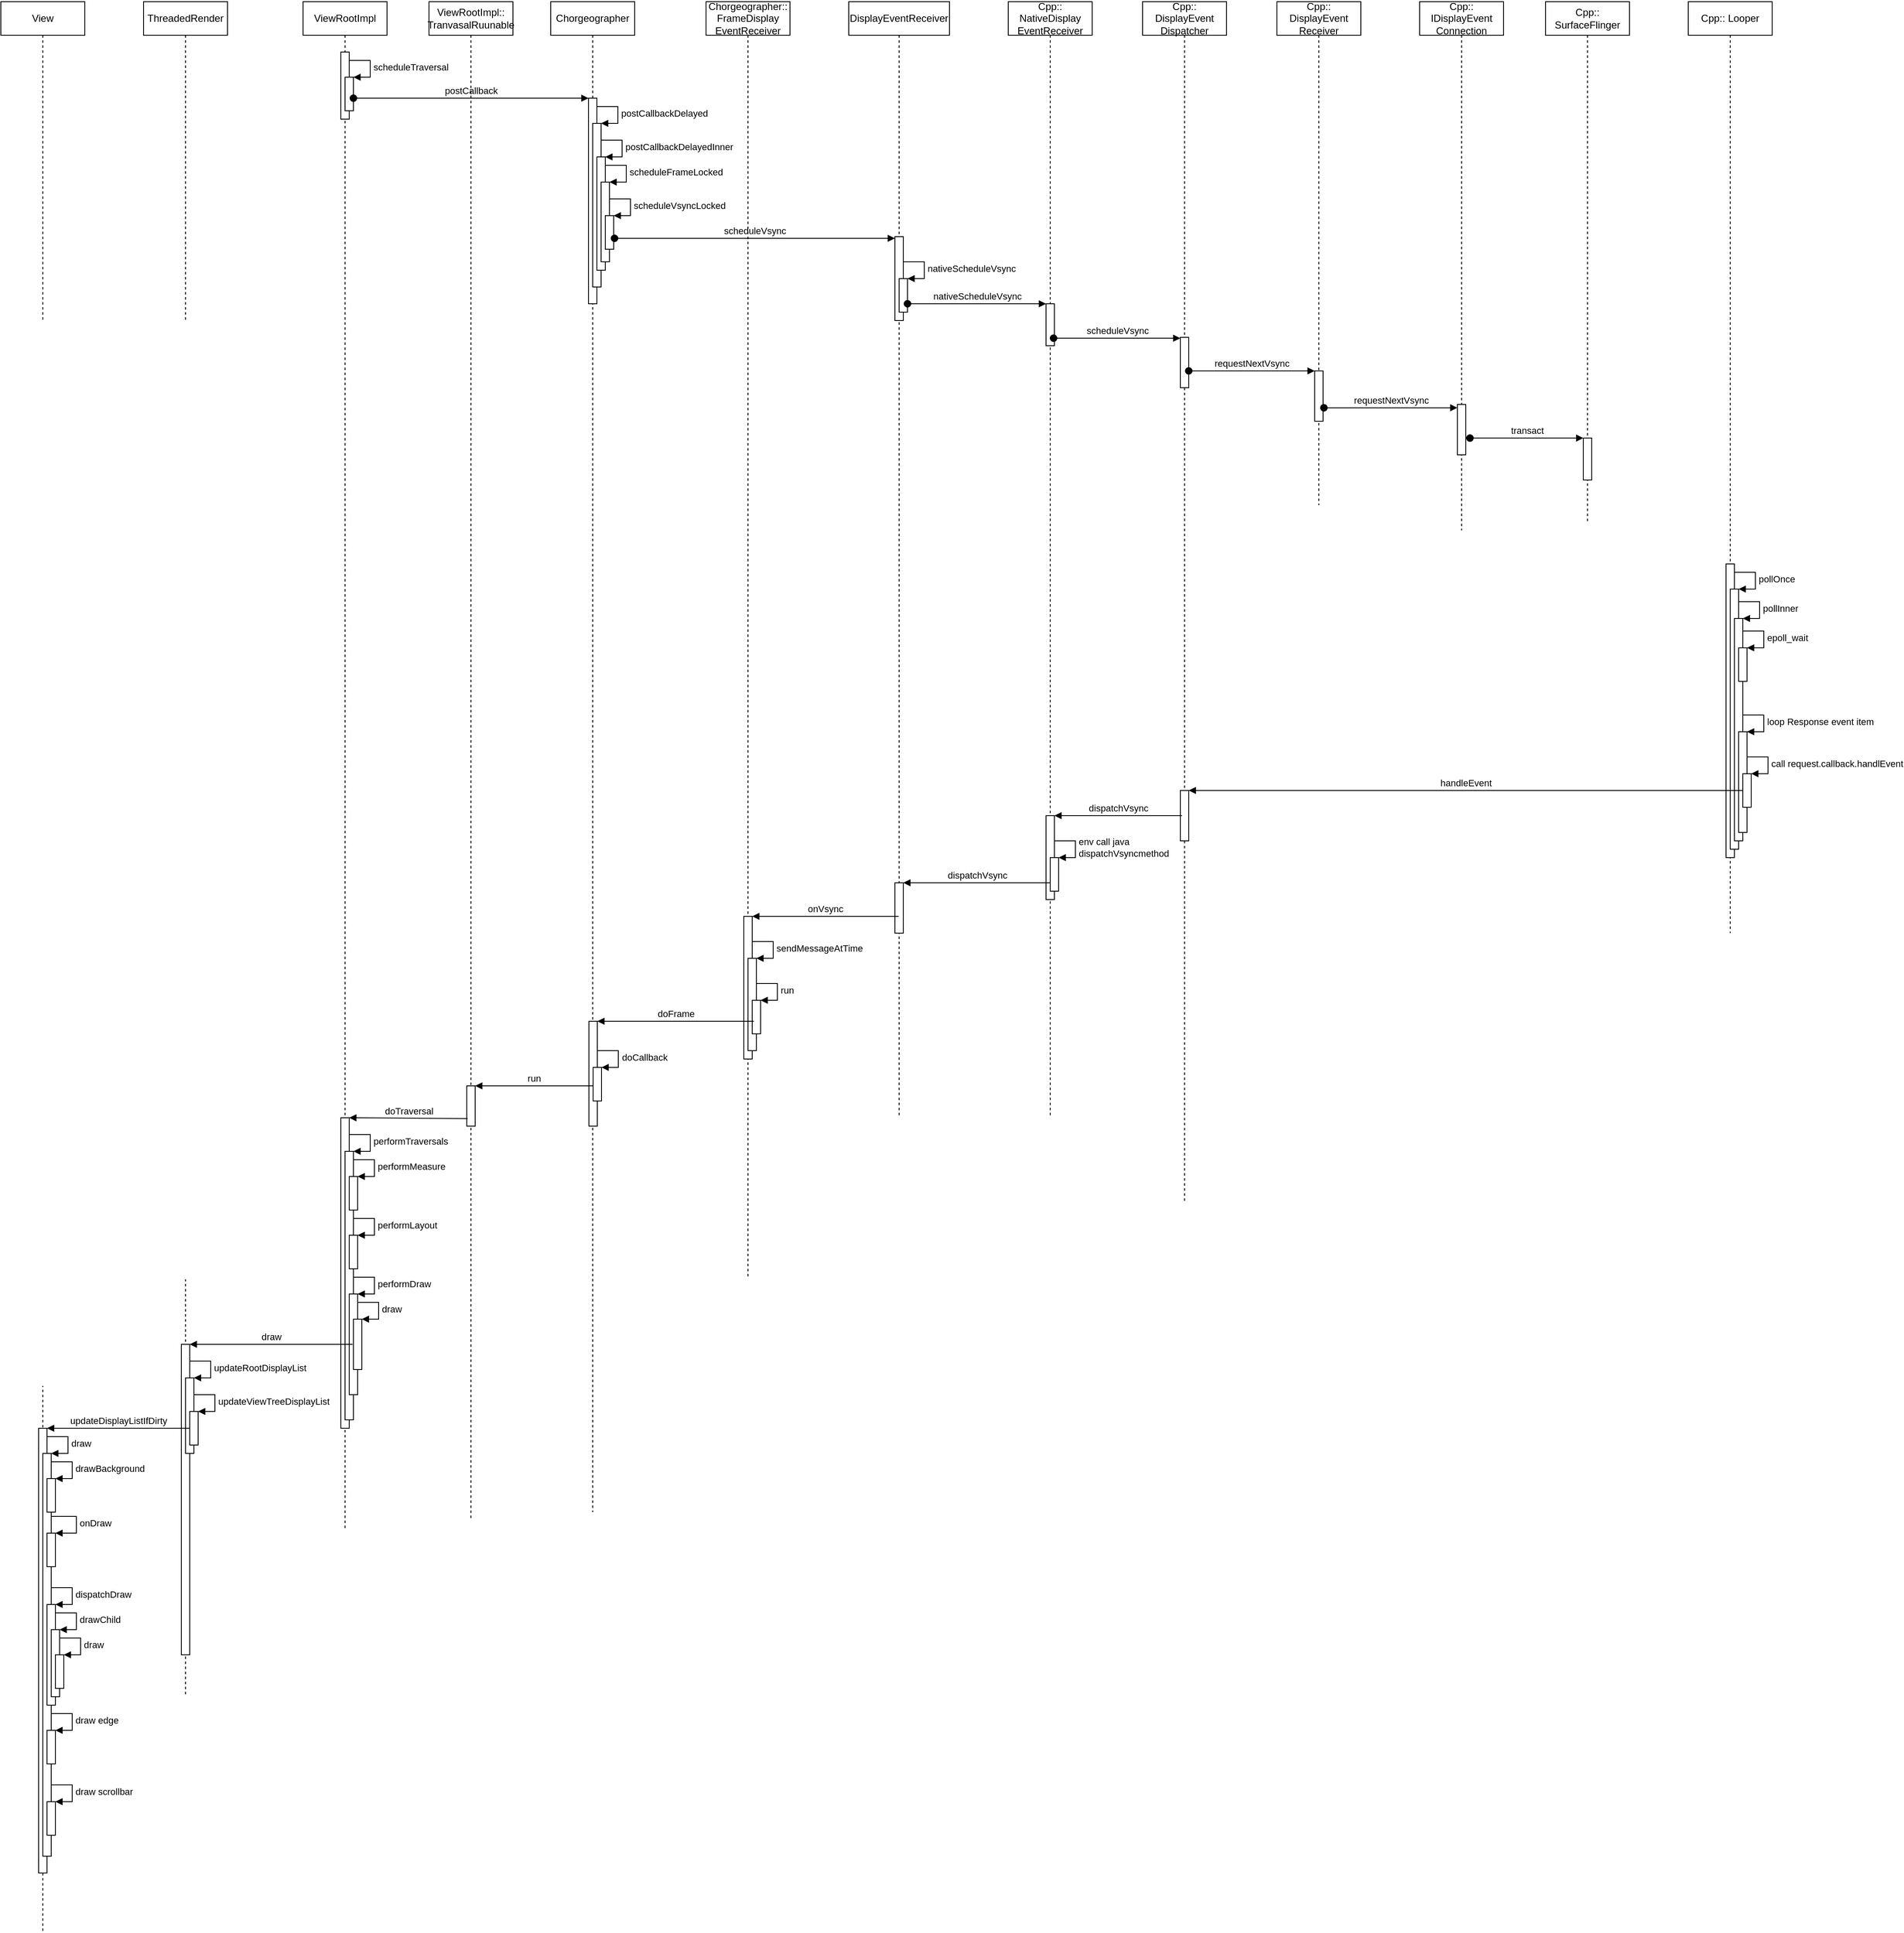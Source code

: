 <mxfile version="10.7.7" type="device"><diagram name="Page-1" id="13e1069c-82ec-6db2-03f1-153e76fe0fe0"><mxGraphModel dx="2174" dy="840" grid="1" gridSize="10" guides="1" tooltips="1" connect="1" arrows="1" fold="1" page="1" pageScale="1" pageWidth="1100" pageHeight="850" background="#ffffff" math="0" shadow="0"><root><mxCell id="0"/><mxCell id="1" parent="0"/><mxCell id="ixhR6uDRjMeIVwpmmOLT-1" value="ViewRootImpl" style="shape=umlLifeline;perimeter=lifelinePerimeter;whiteSpace=wrap;html=1;container=1;collapsible=0;recursiveResize=0;outlineConnect=0;" parent="1" vertex="1"><mxGeometry x="-340" width="100" height="1820" as="geometry"/></mxCell><mxCell id="ixhR6uDRjMeIVwpmmOLT-17" value="" style="html=1;points=[];perimeter=orthogonalPerimeter;" parent="ixhR6uDRjMeIVwpmmOLT-1" vertex="1"><mxGeometry x="45" y="60" width="10" height="80" as="geometry"/></mxCell><mxCell id="ixhR6uDRjMeIVwpmmOLT-18" value="" style="html=1;points=[];perimeter=orthogonalPerimeter;" parent="ixhR6uDRjMeIVwpmmOLT-1" vertex="1"><mxGeometry x="50" y="90" width="10" height="40" as="geometry"/></mxCell><mxCell id="ixhR6uDRjMeIVwpmmOLT-19" value="scheduleTraversal" style="edgeStyle=orthogonalEdgeStyle;html=1;align=left;spacingLeft=2;endArrow=block;rounded=0;entryX=1;entryY=0;" parent="ixhR6uDRjMeIVwpmmOLT-1" target="ixhR6uDRjMeIVwpmmOLT-18" edge="1"><mxGeometry relative="1" as="geometry"><mxPoint x="55" y="70" as="sourcePoint"/><Array as="points"><mxPoint x="80" y="70"/></Array></mxGeometry></mxCell><mxCell id="ixhR6uDRjMeIVwpmmOLT-92" value="" style="html=1;points=[];perimeter=orthogonalPerimeter;" parent="ixhR6uDRjMeIVwpmmOLT-1" vertex="1"><mxGeometry x="45" y="1330" width="10" height="370" as="geometry"/></mxCell><mxCell id="ixhR6uDRjMeIVwpmmOLT-95" value="" style="html=1;points=[];perimeter=orthogonalPerimeter;" parent="ixhR6uDRjMeIVwpmmOLT-1" vertex="1"><mxGeometry x="50" y="1370" width="10" height="320" as="geometry"/></mxCell><mxCell id="ixhR6uDRjMeIVwpmmOLT-96" value="performTraversals" style="edgeStyle=orthogonalEdgeStyle;html=1;align=left;spacingLeft=2;endArrow=block;rounded=0;entryX=1;entryY=0;" parent="ixhR6uDRjMeIVwpmmOLT-1" target="ixhR6uDRjMeIVwpmmOLT-95" edge="1"><mxGeometry relative="1" as="geometry"><mxPoint x="55" y="1350" as="sourcePoint"/><Array as="points"><mxPoint x="80" y="1350"/></Array></mxGeometry></mxCell><mxCell id="ixhR6uDRjMeIVwpmmOLT-97" value="" style="html=1;points=[];perimeter=orthogonalPerimeter;" parent="ixhR6uDRjMeIVwpmmOLT-1" vertex="1"><mxGeometry x="55" y="1400" width="10" height="40" as="geometry"/></mxCell><mxCell id="ixhR6uDRjMeIVwpmmOLT-98" value="performMeasure" style="edgeStyle=orthogonalEdgeStyle;html=1;align=left;spacingLeft=2;endArrow=block;rounded=0;entryX=1;entryY=0;" parent="ixhR6uDRjMeIVwpmmOLT-1" target="ixhR6uDRjMeIVwpmmOLT-97" edge="1"><mxGeometry relative="1" as="geometry"><mxPoint x="60" y="1380" as="sourcePoint"/><Array as="points"><mxPoint x="85" y="1380"/></Array></mxGeometry></mxCell><mxCell id="ixhR6uDRjMeIVwpmmOLT-99" value="" style="html=1;points=[];perimeter=orthogonalPerimeter;" parent="ixhR6uDRjMeIVwpmmOLT-1" vertex="1"><mxGeometry x="55" y="1470" width="10" height="40" as="geometry"/></mxCell><mxCell id="ixhR6uDRjMeIVwpmmOLT-100" value="performLayout" style="edgeStyle=orthogonalEdgeStyle;html=1;align=left;spacingLeft=2;endArrow=block;rounded=0;entryX=1;entryY=0;" parent="ixhR6uDRjMeIVwpmmOLT-1" target="ixhR6uDRjMeIVwpmmOLT-99" edge="1"><mxGeometry relative="1" as="geometry"><mxPoint x="60" y="1450" as="sourcePoint"/><Array as="points"><mxPoint x="85" y="1450"/></Array></mxGeometry></mxCell><mxCell id="ixhR6uDRjMeIVwpmmOLT-101" value="" style="html=1;points=[];perimeter=orthogonalPerimeter;" parent="ixhR6uDRjMeIVwpmmOLT-1" vertex="1"><mxGeometry x="55" y="1540" width="10" height="120" as="geometry"/></mxCell><mxCell id="ixhR6uDRjMeIVwpmmOLT-102" value="performDraw" style="edgeStyle=orthogonalEdgeStyle;html=1;align=left;spacingLeft=2;endArrow=block;rounded=0;entryX=1;entryY=0;" parent="ixhR6uDRjMeIVwpmmOLT-1" target="ixhR6uDRjMeIVwpmmOLT-101" edge="1"><mxGeometry relative="1" as="geometry"><mxPoint x="60" y="1520" as="sourcePoint"/><Array as="points"><mxPoint x="85" y="1520"/></Array></mxGeometry></mxCell><mxCell id="ixhR6uDRjMeIVwpmmOLT-103" value="" style="html=1;points=[];perimeter=orthogonalPerimeter;" parent="ixhR6uDRjMeIVwpmmOLT-1" vertex="1"><mxGeometry x="60" y="1570" width="10" height="60" as="geometry"/></mxCell><mxCell id="ixhR6uDRjMeIVwpmmOLT-104" value="draw" style="edgeStyle=orthogonalEdgeStyle;html=1;align=left;spacingLeft=2;endArrow=block;rounded=0;entryX=1;entryY=0;" parent="ixhR6uDRjMeIVwpmmOLT-1" target="ixhR6uDRjMeIVwpmmOLT-103" edge="1"><mxGeometry relative="1" as="geometry"><mxPoint x="65" y="1550" as="sourcePoint"/><Array as="points"><mxPoint x="90" y="1550"/></Array></mxGeometry></mxCell><mxCell id="ixhR6uDRjMeIVwpmmOLT-2" value="DisplayEventReceiver" style="shape=umlLifeline;perimeter=lifelinePerimeter;whiteSpace=wrap;html=1;container=1;collapsible=0;recursiveResize=0;outlineConnect=0;" parent="1" vertex="1"><mxGeometry x="310" width="120" height="1330" as="geometry"/></mxCell><mxCell id="ixhR6uDRjMeIVwpmmOLT-34" value="" style="html=1;points=[];perimeter=orthogonalPerimeter;" parent="ixhR6uDRjMeIVwpmmOLT-2" vertex="1"><mxGeometry x="55" y="280" width="10" height="100" as="geometry"/></mxCell><mxCell id="ixhR6uDRjMeIVwpmmOLT-36" value="" style="html=1;points=[];perimeter=orthogonalPerimeter;" parent="ixhR6uDRjMeIVwpmmOLT-2" vertex="1"><mxGeometry x="60" y="330" width="10" height="40" as="geometry"/></mxCell><mxCell id="ixhR6uDRjMeIVwpmmOLT-37" value="nativeScheduleVsync" style="edgeStyle=orthogonalEdgeStyle;html=1;align=left;spacingLeft=2;endArrow=block;rounded=0;entryX=1;entryY=0;" parent="ixhR6uDRjMeIVwpmmOLT-2" target="ixhR6uDRjMeIVwpmmOLT-36" edge="1"><mxGeometry relative="1" as="geometry"><mxPoint x="65" y="310" as="sourcePoint"/><Array as="points"><mxPoint x="90" y="310"/></Array></mxGeometry></mxCell><mxCell id="ixhR6uDRjMeIVwpmmOLT-70" value="" style="html=1;points=[];perimeter=orthogonalPerimeter;" parent="ixhR6uDRjMeIVwpmmOLT-2" vertex="1"><mxGeometry x="55" y="1050" width="10" height="60" as="geometry"/></mxCell><mxCell id="ixhR6uDRjMeIVwpmmOLT-3" value="Cpp:: NativeDisplay&lt;br&gt;EventReceiver" style="shape=umlLifeline;perimeter=lifelinePerimeter;whiteSpace=wrap;html=1;container=1;collapsible=0;recursiveResize=0;outlineConnect=0;" parent="1" vertex="1"><mxGeometry x="500" width="100" height="1330" as="geometry"/></mxCell><mxCell id="ixhR6uDRjMeIVwpmmOLT-38" value="" style="html=1;points=[];perimeter=orthogonalPerimeter;" parent="ixhR6uDRjMeIVwpmmOLT-3" vertex="1"><mxGeometry x="45" y="360" width="10" height="50" as="geometry"/></mxCell><mxCell id="ixhR6uDRjMeIVwpmmOLT-65" value="" style="html=1;points=[];perimeter=orthogonalPerimeter;" parent="ixhR6uDRjMeIVwpmmOLT-3" vertex="1"><mxGeometry x="45" y="970" width="10" height="100" as="geometry"/></mxCell><mxCell id="ixhR6uDRjMeIVwpmmOLT-68" value="" style="html=1;points=[];perimeter=orthogonalPerimeter;" parent="ixhR6uDRjMeIVwpmmOLT-3" vertex="1"><mxGeometry x="50" y="1020" width="10" height="40" as="geometry"/></mxCell><mxCell id="ixhR6uDRjMeIVwpmmOLT-69" value="env call java &lt;br&gt;dispatchVsyncmethod&lt;br&gt;" style="edgeStyle=orthogonalEdgeStyle;html=1;align=left;spacingLeft=2;endArrow=block;rounded=0;entryX=1;entryY=0;" parent="ixhR6uDRjMeIVwpmmOLT-3" target="ixhR6uDRjMeIVwpmmOLT-68" edge="1"><mxGeometry relative="1" as="geometry"><mxPoint x="55" y="1000" as="sourcePoint"/><Array as="points"><mxPoint x="80" y="1000"/></Array></mxGeometry></mxCell><mxCell id="ixhR6uDRjMeIVwpmmOLT-5" value="Cpp:: DisplayEvent&lt;br&gt;Dispatcher" style="shape=umlLifeline;perimeter=lifelinePerimeter;whiteSpace=wrap;html=1;container=1;collapsible=0;recursiveResize=0;outlineConnect=0;" parent="1" vertex="1"><mxGeometry x="660" width="100" height="1430" as="geometry"/></mxCell><mxCell id="ixhR6uDRjMeIVwpmmOLT-40" value="" style="html=1;points=[];perimeter=orthogonalPerimeter;" parent="ixhR6uDRjMeIVwpmmOLT-5" vertex="1"><mxGeometry x="45" y="400" width="10" height="60" as="geometry"/></mxCell><mxCell id="ixhR6uDRjMeIVwpmmOLT-61" value="" style="html=1;points=[];perimeter=orthogonalPerimeter;" parent="ixhR6uDRjMeIVwpmmOLT-5" vertex="1"><mxGeometry x="45" y="940" width="10" height="60" as="geometry"/></mxCell><mxCell id="ixhR6uDRjMeIVwpmmOLT-7" value="Cpp:: Looper" style="shape=umlLifeline;perimeter=lifelinePerimeter;whiteSpace=wrap;html=1;container=1;collapsible=0;recursiveResize=0;outlineConnect=0;" parent="1" vertex="1"><mxGeometry x="1310" width="100" height="1110" as="geometry"/></mxCell><mxCell id="ixhR6uDRjMeIVwpmmOLT-49" value="" style="html=1;points=[];perimeter=orthogonalPerimeter;" parent="ixhR6uDRjMeIVwpmmOLT-7" vertex="1"><mxGeometry x="45" y="670" width="10" height="350" as="geometry"/></mxCell><mxCell id="ixhR6uDRjMeIVwpmmOLT-50" value="" style="html=1;points=[];perimeter=orthogonalPerimeter;" parent="ixhR6uDRjMeIVwpmmOLT-7" vertex="1"><mxGeometry x="50" y="700" width="10" height="310" as="geometry"/></mxCell><mxCell id="ixhR6uDRjMeIVwpmmOLT-51" value="pollOnce" style="edgeStyle=orthogonalEdgeStyle;html=1;align=left;spacingLeft=2;endArrow=block;rounded=0;entryX=1;entryY=0;" parent="ixhR6uDRjMeIVwpmmOLT-7" target="ixhR6uDRjMeIVwpmmOLT-50" edge="1"><mxGeometry relative="1" as="geometry"><mxPoint x="55" y="680" as="sourcePoint"/><Array as="points"><mxPoint x="80" y="680"/></Array></mxGeometry></mxCell><mxCell id="ixhR6uDRjMeIVwpmmOLT-52" value="" style="html=1;points=[];perimeter=orthogonalPerimeter;" parent="ixhR6uDRjMeIVwpmmOLT-7" vertex="1"><mxGeometry x="55" y="735" width="10" height="265" as="geometry"/></mxCell><mxCell id="ixhR6uDRjMeIVwpmmOLT-53" value="pollInner" style="edgeStyle=orthogonalEdgeStyle;html=1;align=left;spacingLeft=2;endArrow=block;rounded=0;entryX=1;entryY=0;" parent="ixhR6uDRjMeIVwpmmOLT-7" target="ixhR6uDRjMeIVwpmmOLT-52" edge="1"><mxGeometry relative="1" as="geometry"><mxPoint x="60" y="715" as="sourcePoint"/><Array as="points"><mxPoint x="85" y="715"/></Array></mxGeometry></mxCell><mxCell id="ixhR6uDRjMeIVwpmmOLT-54" value="" style="html=1;points=[];perimeter=orthogonalPerimeter;" parent="ixhR6uDRjMeIVwpmmOLT-7" vertex="1"><mxGeometry x="60" y="770" width="10" height="40" as="geometry"/></mxCell><mxCell id="ixhR6uDRjMeIVwpmmOLT-55" value="epoll_wait" style="edgeStyle=orthogonalEdgeStyle;html=1;align=left;spacingLeft=2;endArrow=block;rounded=0;entryX=1;entryY=0;" parent="ixhR6uDRjMeIVwpmmOLT-7" target="ixhR6uDRjMeIVwpmmOLT-54" edge="1"><mxGeometry relative="1" as="geometry"><mxPoint x="65" y="750" as="sourcePoint"/><Array as="points"><mxPoint x="90" y="750"/></Array></mxGeometry></mxCell><mxCell id="ixhR6uDRjMeIVwpmmOLT-57" value="" style="html=1;points=[];perimeter=orthogonalPerimeter;" parent="ixhR6uDRjMeIVwpmmOLT-7" vertex="1"><mxGeometry x="60" y="870" width="10" height="120" as="geometry"/></mxCell><mxCell id="ixhR6uDRjMeIVwpmmOLT-58" value="loop Response event item" style="edgeStyle=orthogonalEdgeStyle;html=1;align=left;spacingLeft=2;endArrow=block;rounded=0;entryX=1;entryY=0;" parent="ixhR6uDRjMeIVwpmmOLT-7" target="ixhR6uDRjMeIVwpmmOLT-57" edge="1"><mxGeometry relative="1" as="geometry"><mxPoint x="65" y="850" as="sourcePoint"/><Array as="points"><mxPoint x="90" y="850"/></Array></mxGeometry></mxCell><mxCell id="ixhR6uDRjMeIVwpmmOLT-59" value="" style="html=1;points=[];perimeter=orthogonalPerimeter;" parent="ixhR6uDRjMeIVwpmmOLT-7" vertex="1"><mxGeometry x="65" y="920" width="10" height="40" as="geometry"/></mxCell><mxCell id="ixhR6uDRjMeIVwpmmOLT-60" value="call request.callback.handlEvent" style="edgeStyle=orthogonalEdgeStyle;html=1;align=left;spacingLeft=2;endArrow=block;rounded=0;entryX=1;entryY=0;" parent="ixhR6uDRjMeIVwpmmOLT-7" target="ixhR6uDRjMeIVwpmmOLT-59" edge="1"><mxGeometry relative="1" as="geometry"><mxPoint x="70" y="900" as="sourcePoint"/><Array as="points"><mxPoint x="95" y="900"/></Array></mxGeometry></mxCell><mxCell id="ixhR6uDRjMeIVwpmmOLT-11" value="Cpp:: SurfaceFlinger" style="shape=umlLifeline;perimeter=lifelinePerimeter;whiteSpace=wrap;html=1;container=1;collapsible=0;recursiveResize=0;outlineConnect=0;" parent="1" vertex="1"><mxGeometry x="1140" width="100" height="620" as="geometry"/></mxCell><mxCell id="ixhR6uDRjMeIVwpmmOLT-47" value="" style="html=1;points=[];perimeter=orthogonalPerimeter;" parent="ixhR6uDRjMeIVwpmmOLT-11" vertex="1"><mxGeometry x="45" y="520" width="10" height="50" as="geometry"/></mxCell><mxCell id="ixhR6uDRjMeIVwpmmOLT-9" value="Cpp:: DisplayEvent&lt;br&gt;Receiver" style="shape=umlLifeline;perimeter=lifelinePerimeter;whiteSpace=wrap;html=1;container=1;collapsible=0;recursiveResize=0;outlineConnect=0;" parent="1" vertex="1"><mxGeometry x="820" width="100" height="600" as="geometry"/></mxCell><mxCell id="ixhR6uDRjMeIVwpmmOLT-42" value="" style="html=1;points=[];perimeter=orthogonalPerimeter;" parent="ixhR6uDRjMeIVwpmmOLT-9" vertex="1"><mxGeometry x="45" y="440" width="10" height="60" as="geometry"/></mxCell><mxCell id="ixhR6uDRjMeIVwpmmOLT-16" value="Chorgeographer" style="shape=umlLifeline;perimeter=lifelinePerimeter;whiteSpace=wrap;html=1;container=1;collapsible=0;recursiveResize=0;outlineConnect=0;" parent="1" vertex="1"><mxGeometry x="-45" width="100" height="1800" as="geometry"/></mxCell><mxCell id="ixhR6uDRjMeIVwpmmOLT-20" value="" style="html=1;points=[];perimeter=orthogonalPerimeter;" parent="ixhR6uDRjMeIVwpmmOLT-16" vertex="1"><mxGeometry x="45" y="115" width="10" height="245" as="geometry"/></mxCell><mxCell id="ixhR6uDRjMeIVwpmmOLT-22" value="" style="html=1;points=[];perimeter=orthogonalPerimeter;" parent="ixhR6uDRjMeIVwpmmOLT-16" vertex="1"><mxGeometry x="50" y="145" width="10" height="195" as="geometry"/></mxCell><mxCell id="ixhR6uDRjMeIVwpmmOLT-23" value="postCallbackDelayed" style="edgeStyle=orthogonalEdgeStyle;html=1;align=left;spacingLeft=2;endArrow=block;rounded=0;entryX=1;entryY=0;" parent="ixhR6uDRjMeIVwpmmOLT-16" target="ixhR6uDRjMeIVwpmmOLT-22" edge="1"><mxGeometry relative="1" as="geometry"><mxPoint x="55" y="125" as="sourcePoint"/><Array as="points"><mxPoint x="80" y="125"/></Array></mxGeometry></mxCell><mxCell id="ixhR6uDRjMeIVwpmmOLT-26" value="" style="html=1;points=[];perimeter=orthogonalPerimeter;" parent="ixhR6uDRjMeIVwpmmOLT-16" vertex="1"><mxGeometry x="55" y="185" width="10" height="135" as="geometry"/></mxCell><mxCell id="ixhR6uDRjMeIVwpmmOLT-27" value="postCallbackDelayedInner" style="edgeStyle=orthogonalEdgeStyle;html=1;align=left;spacingLeft=2;endArrow=block;rounded=0;entryX=1;entryY=0;" parent="ixhR6uDRjMeIVwpmmOLT-16" target="ixhR6uDRjMeIVwpmmOLT-26" edge="1"><mxGeometry relative="1" as="geometry"><mxPoint x="60" y="165" as="sourcePoint"/><Array as="points"><mxPoint x="85" y="165"/></Array></mxGeometry></mxCell><mxCell id="ixhR6uDRjMeIVwpmmOLT-30" value="" style="html=1;points=[];perimeter=orthogonalPerimeter;" parent="ixhR6uDRjMeIVwpmmOLT-16" vertex="1"><mxGeometry x="60" y="215" width="10" height="95" as="geometry"/></mxCell><mxCell id="ixhR6uDRjMeIVwpmmOLT-31" value="scheduleFrameLocked" style="edgeStyle=orthogonalEdgeStyle;html=1;align=left;spacingLeft=2;endArrow=block;rounded=0;entryX=1;entryY=0;" parent="ixhR6uDRjMeIVwpmmOLT-16" target="ixhR6uDRjMeIVwpmmOLT-30" edge="1"><mxGeometry relative="1" as="geometry"><mxPoint x="65" y="195" as="sourcePoint"/><Array as="points"><mxPoint x="90" y="195"/></Array></mxGeometry></mxCell><mxCell id="ixhR6uDRjMeIVwpmmOLT-32" value="" style="html=1;points=[];perimeter=orthogonalPerimeter;" parent="ixhR6uDRjMeIVwpmmOLT-16" vertex="1"><mxGeometry x="65" y="255" width="10" height="40" as="geometry"/></mxCell><mxCell id="ixhR6uDRjMeIVwpmmOLT-33" value="scheduleVsyncLocked" style="edgeStyle=orthogonalEdgeStyle;html=1;align=left;spacingLeft=2;endArrow=block;rounded=0;entryX=1;entryY=0;" parent="ixhR6uDRjMeIVwpmmOLT-16" target="ixhR6uDRjMeIVwpmmOLT-32" edge="1"><mxGeometry relative="1" as="geometry"><mxPoint x="70" y="235" as="sourcePoint"/><Array as="points"><mxPoint x="95" y="235"/></Array></mxGeometry></mxCell><mxCell id="ixhR6uDRjMeIVwpmmOLT-21" value="postCallback" style="html=1;verticalAlign=bottom;startArrow=oval;endArrow=block;startSize=8;exitX=1;exitY=0.625;exitDx=0;exitDy=0;exitPerimeter=0;" parent="1" source="ixhR6uDRjMeIVwpmmOLT-18" target="ixhR6uDRjMeIVwpmmOLT-20" edge="1"><mxGeometry relative="1" as="geometry"><mxPoint x="-60" y="115" as="sourcePoint"/></mxGeometry></mxCell><mxCell id="ixhR6uDRjMeIVwpmmOLT-35" value="scheduleVsync" style="html=1;verticalAlign=bottom;startArrow=oval;endArrow=block;startSize=8;exitX=1.1;exitY=0.675;exitDx=0;exitDy=0;exitPerimeter=0;" parent="1" source="ixhR6uDRjMeIVwpmmOLT-32" target="ixhR6uDRjMeIVwpmmOLT-34" edge="1"><mxGeometry relative="1" as="geometry"><mxPoint x="305" y="280" as="sourcePoint"/></mxGeometry></mxCell><mxCell id="ixhR6uDRjMeIVwpmmOLT-39" value="nativeScheduleVsync" style="html=1;verticalAlign=bottom;startArrow=oval;endArrow=block;startSize=8;" parent="1" source="ixhR6uDRjMeIVwpmmOLT-36" target="ixhR6uDRjMeIVwpmmOLT-38" edge="1"><mxGeometry relative="1" as="geometry"><mxPoint x="485" y="360" as="sourcePoint"/></mxGeometry></mxCell><mxCell id="ixhR6uDRjMeIVwpmmOLT-41" value="scheduleVsync" style="html=1;verticalAlign=bottom;startArrow=oval;endArrow=block;startSize=8;exitX=0.9;exitY=0.82;exitDx=0;exitDy=0;exitPerimeter=0;" parent="1" source="ixhR6uDRjMeIVwpmmOLT-38" target="ixhR6uDRjMeIVwpmmOLT-40" edge="1"><mxGeometry relative="1" as="geometry"><mxPoint x="645" y="400" as="sourcePoint"/></mxGeometry></mxCell><mxCell id="ixhR6uDRjMeIVwpmmOLT-43" value="requestNextVsync" style="html=1;verticalAlign=bottom;startArrow=oval;endArrow=block;startSize=8;" parent="1" source="ixhR6uDRjMeIVwpmmOLT-40" target="ixhR6uDRjMeIVwpmmOLT-42" edge="1"><mxGeometry relative="1" as="geometry"><mxPoint x="805" y="440" as="sourcePoint"/></mxGeometry></mxCell><mxCell id="ixhR6uDRjMeIVwpmmOLT-44" value="Cpp::&lt;br&gt;IDisplayEvent&lt;br&gt;Connection&lt;br&gt;" style="shape=umlLifeline;perimeter=lifelinePerimeter;whiteSpace=wrap;html=1;container=1;collapsible=0;recursiveResize=0;outlineConnect=0;" parent="1" vertex="1"><mxGeometry x="990" width="100" height="630" as="geometry"/></mxCell><mxCell id="ixhR6uDRjMeIVwpmmOLT-45" value="" style="html=1;points=[];perimeter=orthogonalPerimeter;" parent="ixhR6uDRjMeIVwpmmOLT-44" vertex="1"><mxGeometry x="45" y="480" width="10" height="60" as="geometry"/></mxCell><mxCell id="ixhR6uDRjMeIVwpmmOLT-46" value="requestNextVsync" style="html=1;verticalAlign=bottom;startArrow=oval;endArrow=block;startSize=8;exitX=1.1;exitY=0.733;exitDx=0;exitDy=0;exitPerimeter=0;" parent="1" source="ixhR6uDRjMeIVwpmmOLT-42" target="ixhR6uDRjMeIVwpmmOLT-45" edge="1"><mxGeometry relative="1" as="geometry"><mxPoint x="975" y="480" as="sourcePoint"/></mxGeometry></mxCell><mxCell id="ixhR6uDRjMeIVwpmmOLT-48" value="transact" style="html=1;verticalAlign=bottom;startArrow=oval;endArrow=block;startSize=8;exitX=1.5;exitY=0.667;exitDx=0;exitDy=0;exitPerimeter=0;" parent="1" source="ixhR6uDRjMeIVwpmmOLT-45" target="ixhR6uDRjMeIVwpmmOLT-47" edge="1"><mxGeometry relative="1" as="geometry"><mxPoint x="1125" y="520" as="sourcePoint"/></mxGeometry></mxCell><mxCell id="ixhR6uDRjMeIVwpmmOLT-62" value="handleEvent" style="html=1;verticalAlign=bottom;endArrow=block;entryX=1;entryY=0;" parent="1" source="ixhR6uDRjMeIVwpmmOLT-59" target="ixhR6uDRjMeIVwpmmOLT-61" edge="1"><mxGeometry relative="1" as="geometry"><mxPoint x="775" y="940" as="sourcePoint"/></mxGeometry></mxCell><mxCell id="ixhR6uDRjMeIVwpmmOLT-66" value="dispatchVsync" style="html=1;verticalAlign=bottom;endArrow=block;entryX=1;entryY=0;" parent="1" target="ixhR6uDRjMeIVwpmmOLT-65" edge="1"><mxGeometry relative="1" as="geometry"><mxPoint x="707" y="970" as="sourcePoint"/></mxGeometry></mxCell><mxCell id="ixhR6uDRjMeIVwpmmOLT-71" value="dispatchVsync" style="html=1;verticalAlign=bottom;endArrow=block;entryX=1;entryY=0;" parent="1" source="ixhR6uDRjMeIVwpmmOLT-68" target="ixhR6uDRjMeIVwpmmOLT-70" edge="1"><mxGeometry relative="1" as="geometry"><mxPoint x="435" y="1050" as="sourcePoint"/></mxGeometry></mxCell><mxCell id="ixhR6uDRjMeIVwpmmOLT-73" value="Chorgeographer::&lt;br&gt;FrameDisplay&lt;br&gt;EventReceiver&lt;br&gt;" style="shape=umlLifeline;perimeter=lifelinePerimeter;whiteSpace=wrap;html=1;container=1;collapsible=0;recursiveResize=0;outlineConnect=0;" parent="1" vertex="1"><mxGeometry x="140" width="100" height="1520" as="geometry"/></mxCell><mxCell id="ixhR6uDRjMeIVwpmmOLT-74" value="" style="html=1;points=[];perimeter=orthogonalPerimeter;" parent="ixhR6uDRjMeIVwpmmOLT-73" vertex="1"><mxGeometry x="45" y="1090" width="10" height="170" as="geometry"/></mxCell><mxCell id="ixhR6uDRjMeIVwpmmOLT-77" value="" style="html=1;points=[];perimeter=orthogonalPerimeter;" parent="ixhR6uDRjMeIVwpmmOLT-73" vertex="1"><mxGeometry x="50" y="1140" width="10" height="110" as="geometry"/></mxCell><mxCell id="ixhR6uDRjMeIVwpmmOLT-78" value="sendMessageAtTime" style="edgeStyle=orthogonalEdgeStyle;html=1;align=left;spacingLeft=2;endArrow=block;rounded=0;entryX=1;entryY=0;" parent="ixhR6uDRjMeIVwpmmOLT-73" target="ixhR6uDRjMeIVwpmmOLT-77" edge="1"><mxGeometry relative="1" as="geometry"><mxPoint x="55" y="1120" as="sourcePoint"/><Array as="points"><mxPoint x="80" y="1120"/></Array></mxGeometry></mxCell><mxCell id="ixhR6uDRjMeIVwpmmOLT-81" value="" style="html=1;points=[];perimeter=orthogonalPerimeter;" parent="ixhR6uDRjMeIVwpmmOLT-73" vertex="1"><mxGeometry x="55" y="1190" width="10" height="40" as="geometry"/></mxCell><mxCell id="ixhR6uDRjMeIVwpmmOLT-82" value="run" style="edgeStyle=orthogonalEdgeStyle;html=1;align=left;spacingLeft=2;endArrow=block;rounded=0;entryX=1;entryY=0;" parent="ixhR6uDRjMeIVwpmmOLT-73" target="ixhR6uDRjMeIVwpmmOLT-81" edge="1"><mxGeometry relative="1" as="geometry"><mxPoint x="60" y="1170" as="sourcePoint"/><Array as="points"><mxPoint x="85" y="1170"/></Array></mxGeometry></mxCell><mxCell id="ixhR6uDRjMeIVwpmmOLT-75" value="onVsync" style="html=1;verticalAlign=bottom;endArrow=block;entryX=1;entryY=0;" parent="1" source="ixhR6uDRjMeIVwpmmOLT-2" target="ixhR6uDRjMeIVwpmmOLT-74" edge="1"><mxGeometry relative="1" as="geometry"><mxPoint x="255" y="1090" as="sourcePoint"/></mxGeometry></mxCell><mxCell id="ixhR6uDRjMeIVwpmmOLT-83" value="" style="html=1;points=[];perimeter=orthogonalPerimeter;" parent="1" vertex="1"><mxGeometry x="0.5" y="1215" width="10" height="125" as="geometry"/></mxCell><mxCell id="ixhR6uDRjMeIVwpmmOLT-84" value="doFrame" style="html=1;verticalAlign=bottom;endArrow=block;entryX=1;entryY=0;exitX=0.2;exitY=0.625;exitDx=0;exitDy=0;exitPerimeter=0;" parent="1" source="ixhR6uDRjMeIVwpmmOLT-81" target="ixhR6uDRjMeIVwpmmOLT-83" edge="1"><mxGeometry relative="1" as="geometry"><mxPoint x="65" y="1215" as="sourcePoint"/></mxGeometry></mxCell><mxCell id="ixhR6uDRjMeIVwpmmOLT-86" value="" style="html=1;points=[];perimeter=orthogonalPerimeter;" parent="1" vertex="1"><mxGeometry x="5.5" y="1270" width="10" height="40" as="geometry"/></mxCell><mxCell id="ixhR6uDRjMeIVwpmmOLT-87" value="doCallback" style="edgeStyle=orthogonalEdgeStyle;html=1;align=left;spacingLeft=2;endArrow=block;rounded=0;entryX=1;entryY=0;" parent="1" target="ixhR6uDRjMeIVwpmmOLT-86" edge="1"><mxGeometry relative="1" as="geometry"><mxPoint x="10.5" y="1250" as="sourcePoint"/><Array as="points"><mxPoint x="35.5" y="1250"/></Array></mxGeometry></mxCell><mxCell id="ixhR6uDRjMeIVwpmmOLT-88" value="ViewRootImpl::&lt;br&gt;TranvasalRuunable&lt;br&gt;" style="shape=umlLifeline;perimeter=lifelinePerimeter;whiteSpace=wrap;html=1;container=1;collapsible=0;recursiveResize=0;outlineConnect=0;" parent="1" vertex="1"><mxGeometry x="-190" width="100" height="1810" as="geometry"/></mxCell><mxCell id="ixhR6uDRjMeIVwpmmOLT-89" value="" style="html=1;points=[];perimeter=orthogonalPerimeter;" parent="ixhR6uDRjMeIVwpmmOLT-88" vertex="1"><mxGeometry x="45" y="1292" width="10" height="48" as="geometry"/></mxCell><mxCell id="ixhR6uDRjMeIVwpmmOLT-90" value="run" style="html=1;verticalAlign=bottom;endArrow=block;entryX=1;entryY=0;" parent="1" source="ixhR6uDRjMeIVwpmmOLT-86" target="ixhR6uDRjMeIVwpmmOLT-89" edge="1"><mxGeometry relative="1" as="geometry"><mxPoint x="-75" y="1290" as="sourcePoint"/></mxGeometry></mxCell><mxCell id="ixhR6uDRjMeIVwpmmOLT-93" value="doTraversal" style="html=1;verticalAlign=bottom;endArrow=block;entryX=1;entryY=0;exitX=0.1;exitY=0.813;exitDx=0;exitDy=0;exitPerimeter=0;" parent="1" source="ixhR6uDRjMeIVwpmmOLT-89" target="ixhR6uDRjMeIVwpmmOLT-92" edge="1"><mxGeometry relative="1" as="geometry"><mxPoint x="-225" y="1330" as="sourcePoint"/></mxGeometry></mxCell><mxCell id="ixhR6uDRjMeIVwpmmOLT-105" value="ThreadedRender" style="shape=umlLifeline;perimeter=lifelinePerimeter;whiteSpace=wrap;html=1;container=1;collapsible=0;recursiveResize=0;outlineConnect=0;" parent="1" vertex="1"><mxGeometry x="-530" width="100" height="2020" as="geometry"/></mxCell><mxCell id="ixhR6uDRjMeIVwpmmOLT-106" value="" style="html=1;points=[];perimeter=orthogonalPerimeter;" parent="ixhR6uDRjMeIVwpmmOLT-105" vertex="1"><mxGeometry x="45" y="1600" width="10" height="370" as="geometry"/></mxCell><mxCell id="ixhR6uDRjMeIVwpmmOLT-109" value="" style="html=1;points=[];perimeter=orthogonalPerimeter;" parent="ixhR6uDRjMeIVwpmmOLT-105" vertex="1"><mxGeometry x="50" y="1640" width="10" height="90" as="geometry"/></mxCell><mxCell id="ixhR6uDRjMeIVwpmmOLT-110" value="updateRootDisplayList" style="edgeStyle=orthogonalEdgeStyle;html=1;align=left;spacingLeft=2;endArrow=block;rounded=0;entryX=1;entryY=0;" parent="ixhR6uDRjMeIVwpmmOLT-105" target="ixhR6uDRjMeIVwpmmOLT-109" edge="1"><mxGeometry relative="1" as="geometry"><mxPoint x="55" y="1620" as="sourcePoint"/><Array as="points"><mxPoint x="80" y="1620"/></Array></mxGeometry></mxCell><mxCell id="ixhR6uDRjMeIVwpmmOLT-111" value="" style="html=1;points=[];perimeter=orthogonalPerimeter;" parent="ixhR6uDRjMeIVwpmmOLT-105" vertex="1"><mxGeometry x="55" y="1680" width="10" height="40" as="geometry"/></mxCell><mxCell id="ixhR6uDRjMeIVwpmmOLT-112" value="updateViewTreeDisplayList" style="edgeStyle=orthogonalEdgeStyle;html=1;align=left;spacingLeft=2;endArrow=block;rounded=0;entryX=1;entryY=0;" parent="ixhR6uDRjMeIVwpmmOLT-105" target="ixhR6uDRjMeIVwpmmOLT-111" edge="1"><mxGeometry relative="1" as="geometry"><mxPoint x="60" y="1660" as="sourcePoint"/><Array as="points"><mxPoint x="85" y="1660"/></Array></mxGeometry></mxCell><mxCell id="ixhR6uDRjMeIVwpmmOLT-107" value="draw" style="html=1;verticalAlign=bottom;endArrow=block;entryX=1;entryY=0;exitX=-0.1;exitY=0.5;exitDx=0;exitDy=0;exitPerimeter=0;" parent="1" source="ixhR6uDRjMeIVwpmmOLT-103" target="ixhR6uDRjMeIVwpmmOLT-106" edge="1"><mxGeometry relative="1" as="geometry"><mxPoint x="-415" y="1600" as="sourcePoint"/></mxGeometry></mxCell><mxCell id="ixhR6uDRjMeIVwpmmOLT-113" value="View&lt;br&gt;" style="shape=umlLifeline;perimeter=lifelinePerimeter;whiteSpace=wrap;html=1;container=1;collapsible=0;recursiveResize=0;outlineConnect=0;" parent="1" vertex="1"><mxGeometry x="-700" width="100" height="2300" as="geometry"/></mxCell><mxCell id="ixhR6uDRjMeIVwpmmOLT-114" value="" style="html=1;points=[];perimeter=orthogonalPerimeter;" parent="ixhR6uDRjMeIVwpmmOLT-113" vertex="1"><mxGeometry x="45" y="1700" width="10" height="530" as="geometry"/></mxCell><mxCell id="_iDj-hw0YpMLZxochqpV-1" value="" style="html=1;points=[];perimeter=orthogonalPerimeter;" vertex="1" parent="ixhR6uDRjMeIVwpmmOLT-113"><mxGeometry x="50" y="1730" width="10" height="480" as="geometry"/></mxCell><mxCell id="_iDj-hw0YpMLZxochqpV-2" value="draw" style="edgeStyle=orthogonalEdgeStyle;html=1;align=left;spacingLeft=2;endArrow=block;rounded=0;entryX=1;entryY=0;" edge="1" target="_iDj-hw0YpMLZxochqpV-1" parent="ixhR6uDRjMeIVwpmmOLT-113"><mxGeometry relative="1" as="geometry"><mxPoint x="55" y="1710" as="sourcePoint"/><Array as="points"><mxPoint x="80" y="1710"/></Array></mxGeometry></mxCell><mxCell id="_iDj-hw0YpMLZxochqpV-3" value="" style="html=1;points=[];perimeter=orthogonalPerimeter;" vertex="1" parent="ixhR6uDRjMeIVwpmmOLT-113"><mxGeometry x="55" y="1760" width="10" height="40" as="geometry"/></mxCell><mxCell id="_iDj-hw0YpMLZxochqpV-4" value="drawBackground" style="edgeStyle=orthogonalEdgeStyle;html=1;align=left;spacingLeft=2;endArrow=block;rounded=0;entryX=1;entryY=0;" edge="1" target="_iDj-hw0YpMLZxochqpV-3" parent="ixhR6uDRjMeIVwpmmOLT-113"><mxGeometry relative="1" as="geometry"><mxPoint x="60" y="1740" as="sourcePoint"/><Array as="points"><mxPoint x="85" y="1740"/></Array></mxGeometry></mxCell><mxCell id="_iDj-hw0YpMLZxochqpV-5" value="" style="html=1;points=[];perimeter=orthogonalPerimeter;" vertex="1" parent="ixhR6uDRjMeIVwpmmOLT-113"><mxGeometry x="55" y="1825" width="10" height="40" as="geometry"/></mxCell><mxCell id="_iDj-hw0YpMLZxochqpV-6" value="onDraw" style="edgeStyle=orthogonalEdgeStyle;html=1;align=left;spacingLeft=2;endArrow=block;rounded=0;entryX=1;entryY=0;" edge="1" target="_iDj-hw0YpMLZxochqpV-5" parent="ixhR6uDRjMeIVwpmmOLT-113" source="_iDj-hw0YpMLZxochqpV-1"><mxGeometry relative="1" as="geometry"><mxPoint x="65" y="1805" as="sourcePoint"/><Array as="points"><mxPoint x="90" y="1805"/><mxPoint x="90" y="1825"/></Array></mxGeometry></mxCell><mxCell id="_iDj-hw0YpMLZxochqpV-7" value="" style="html=1;points=[];perimeter=orthogonalPerimeter;" vertex="1" parent="ixhR6uDRjMeIVwpmmOLT-113"><mxGeometry x="55" y="1910" width="10" height="120" as="geometry"/></mxCell><mxCell id="_iDj-hw0YpMLZxochqpV-8" value="dispatchDraw" style="edgeStyle=orthogonalEdgeStyle;html=1;align=left;spacingLeft=2;endArrow=block;rounded=0;entryX=1;entryY=0;" edge="1" target="_iDj-hw0YpMLZxochqpV-7" parent="ixhR6uDRjMeIVwpmmOLT-113"><mxGeometry relative="1" as="geometry"><mxPoint x="60" y="1890" as="sourcePoint"/><Array as="points"><mxPoint x="85" y="1890"/></Array></mxGeometry></mxCell><mxCell id="_iDj-hw0YpMLZxochqpV-9" value="" style="html=1;points=[];perimeter=orthogonalPerimeter;" vertex="1" parent="ixhR6uDRjMeIVwpmmOLT-113"><mxGeometry x="60" y="1940" width="10" height="80" as="geometry"/></mxCell><mxCell id="_iDj-hw0YpMLZxochqpV-10" value="drawChild" style="edgeStyle=orthogonalEdgeStyle;html=1;align=left;spacingLeft=2;endArrow=block;rounded=0;entryX=1;entryY=0;" edge="1" target="_iDj-hw0YpMLZxochqpV-9" parent="ixhR6uDRjMeIVwpmmOLT-113"><mxGeometry relative="1" as="geometry"><mxPoint x="65" y="1920" as="sourcePoint"/><Array as="points"><mxPoint x="90" y="1920"/></Array></mxGeometry></mxCell><mxCell id="_iDj-hw0YpMLZxochqpV-11" value="" style="html=1;points=[];perimeter=orthogonalPerimeter;" vertex="1" parent="ixhR6uDRjMeIVwpmmOLT-113"><mxGeometry x="65" y="1970" width="10" height="40" as="geometry"/></mxCell><mxCell id="_iDj-hw0YpMLZxochqpV-12" value="draw" style="edgeStyle=orthogonalEdgeStyle;html=1;align=left;spacingLeft=2;endArrow=block;rounded=0;entryX=1;entryY=0;" edge="1" target="_iDj-hw0YpMLZxochqpV-11" parent="ixhR6uDRjMeIVwpmmOLT-113"><mxGeometry relative="1" as="geometry"><mxPoint x="70" y="1950" as="sourcePoint"/><Array as="points"><mxPoint x="95" y="1950"/></Array></mxGeometry></mxCell><mxCell id="_iDj-hw0YpMLZxochqpV-13" value="" style="html=1;points=[];perimeter=orthogonalPerimeter;" vertex="1" parent="ixhR6uDRjMeIVwpmmOLT-113"><mxGeometry x="55" y="2060" width="10" height="40" as="geometry"/></mxCell><mxCell id="_iDj-hw0YpMLZxochqpV-14" value="draw edge" style="edgeStyle=orthogonalEdgeStyle;html=1;align=left;spacingLeft=2;endArrow=block;rounded=0;entryX=1;entryY=0;" edge="1" target="_iDj-hw0YpMLZxochqpV-13" parent="ixhR6uDRjMeIVwpmmOLT-113"><mxGeometry relative="1" as="geometry"><mxPoint x="60" y="2040" as="sourcePoint"/><Array as="points"><mxPoint x="85" y="2040"/></Array></mxGeometry></mxCell><mxCell id="_iDj-hw0YpMLZxochqpV-15" value="" style="html=1;points=[];perimeter=orthogonalPerimeter;" vertex="1" parent="ixhR6uDRjMeIVwpmmOLT-113"><mxGeometry x="55" y="2145" width="10" height="40" as="geometry"/></mxCell><mxCell id="_iDj-hw0YpMLZxochqpV-16" value="draw scrollbar" style="edgeStyle=orthogonalEdgeStyle;html=1;align=left;spacingLeft=2;endArrow=block;rounded=0;entryX=1;entryY=0;" edge="1" target="_iDj-hw0YpMLZxochqpV-15" parent="ixhR6uDRjMeIVwpmmOLT-113"><mxGeometry relative="1" as="geometry"><mxPoint x="60" y="2125" as="sourcePoint"/><Array as="points"><mxPoint x="85" y="2125"/></Array></mxGeometry></mxCell><mxCell id="ixhR6uDRjMeIVwpmmOLT-115" value="updateDisplayListIfDirty" style="html=1;verticalAlign=bottom;endArrow=block;entryX=1;entryY=0;" parent="1" source="ixhR6uDRjMeIVwpmmOLT-111" target="ixhR6uDRjMeIVwpmmOLT-114" edge="1"><mxGeometry relative="1" as="geometry"><mxPoint x="-585" y="1700" as="sourcePoint"/></mxGeometry></mxCell></root></mxGraphModel></diagram></mxfile>